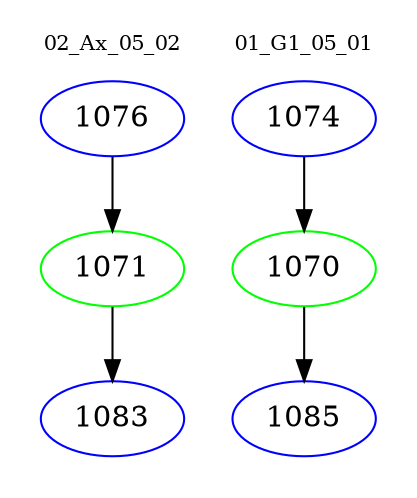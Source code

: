 digraph{
subgraph cluster_0 {
color = white
label = "02_Ax_05_02";
fontsize=10;
T0_1076 [label="1076", color="blue"]
T0_1076 -> T0_1071 [color="black"]
T0_1071 [label="1071", color="green"]
T0_1071 -> T0_1083 [color="black"]
T0_1083 [label="1083", color="blue"]
}
subgraph cluster_1 {
color = white
label = "01_G1_05_01";
fontsize=10;
T1_1074 [label="1074", color="blue"]
T1_1074 -> T1_1070 [color="black"]
T1_1070 [label="1070", color="green"]
T1_1070 -> T1_1085 [color="black"]
T1_1085 [label="1085", color="blue"]
}
}
